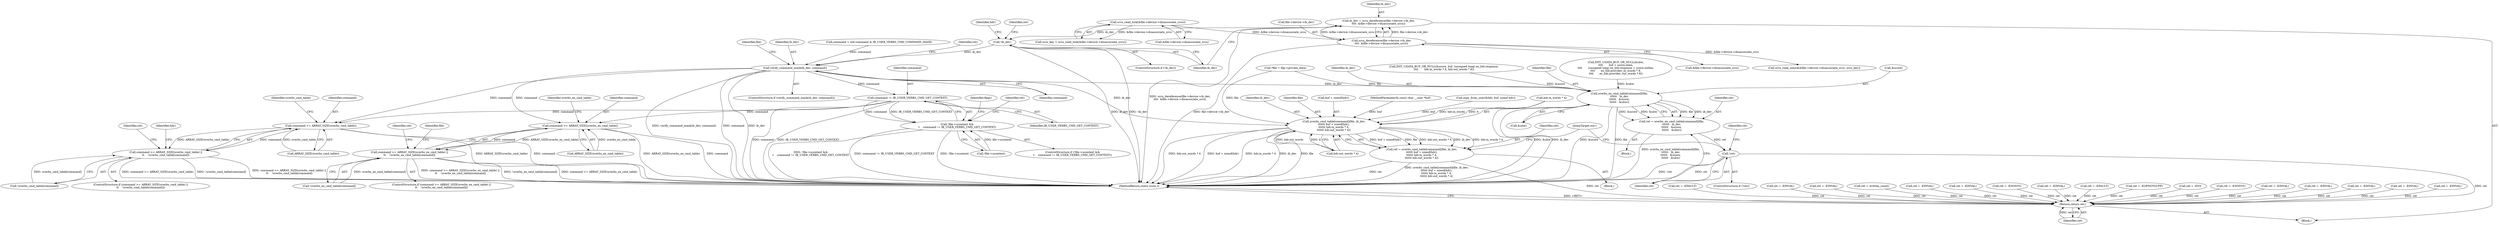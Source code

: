 digraph "0_linux_e6bd18f57aad1a2d1ef40e646d03ed0f2515c9e3_1@pointer" {
"1000153" [label="(Call,ib_dev = srcu_dereference(file->device->ib_dev,\n\t\t\t\t  &file->device->disassociate_srcu))"];
"1000155" [label="(Call,srcu_dereference(file->device->ib_dev,\n\t\t\t\t  &file->device->disassociate_srcu))"];
"1000146" [label="(Call,srcu_read_lock(&file->device->disassociate_srcu))"];
"1000168" [label="(Call,!ib_dev)"];
"1000201" [label="(Call,verify_command_mask(ib_dev, command))"];
"1000216" [label="(Call,command != IB_USER_VERBS_CMD_GET_CONTEXT)"];
"1000211" [label="(Call,!file->ucontext &&\n\t    command != IB_USER_VERBS_CMD_GET_CONTEXT)"];
"1000240" [label="(Call,command >= ARRAY_SIZE(uverbs_cmd_table))"];
"1000239" [label="(Call,command >= ARRAY_SIZE(uverbs_cmd_table) ||\n\t\t    !uverbs_cmd_table[command])"];
"1000302" [label="(Call,command >= ARRAY_SIZE(uverbs_ex_cmd_table))"];
"1000301" [label="(Call,command >= ARRAY_SIZE(uverbs_ex_cmd_table) ||\n\t\t    !uverbs_ex_cmd_table[command])"];
"1000270" [label="(Call,uverbs_cmd_table[command](file, ib_dev,\n\t\t\t\t\t\t buf + sizeof(hdr),\n\t\t\t\t\t\t hdr.in_words * 4,\n\t\t\t\t\t\t hdr.out_words * 4))"];
"1000268" [label="(Call,ret = uverbs_cmd_table[command](file, ib_dev,\n\t\t\t\t\t\t buf + sizeof(hdr),\n\t\t\t\t\t\t hdr.in_words * 4,\n\t\t\t\t\t\t hdr.out_words * 4))"];
"1000538" [label="(Return,return ret;)"];
"1000510" [label="(Call,uverbs_ex_cmd_table[command](file,\n\t\t\t\t\t\t   ib_dev,\n\t\t\t\t\t\t   &ucore,\n\t\t\t\t\t\t   &uhw))"];
"1000508" [label="(Call,ret = uverbs_ex_cmd_table[command](file,\n\t\t\t\t\t\t   ib_dev,\n\t\t\t\t\t\t   &ucore,\n\t\t\t\t\t\t   &uhw))"];
"1000518" [label="(Call,!ret)"];
"1000441" [label="(Call,ret = -EFAULT)"];
"1000530" [label="(Call,srcu_read_unlock(&file->device->disassociate_srcu, srcu_key))"];
"1000457" [label="(Call,ret = -EINVAL)"];
"1000481" [label="(Call,INIT_UDATA_BUF_OR_NULL(&uhw,\n\t\t\t\t       buf + ucore.inlen,\n\t\t\t\t       (unsigned long) ex_hdr.response + ucore.outlen,\n\t\t\t\t       ex_hdr.provider_in_words * 8,\n\t\t\t\t       ex_hdr.provider_out_words * 8))"];
"1000211" [label="(Call,!file->ucontext &&\n\t    command != IB_USER_VERBS_CMD_GET_CONTEXT)"];
"1000246" [label="(Identifier,uverbs_cmd_table)"];
"1000336" [label="(Call,ret = -EINVAL)"];
"1000520" [label="(Call,ret = written_count)"];
"1000202" [label="(Identifier,ib_dev)"];
"1000216" [label="(Call,command != IB_USER_VERBS_CMD_GET_CONTEXT)"];
"1000538" [label="(Return,return ret;)"];
"1000105" [label="(Block,)"];
"1000167" [label="(ControlStructure,if (!ib_dev))"];
"1000201" [label="(Call,verify_command_mask(ib_dev, command))"];
"1000263" [label="(Call,ret = -EINVAL)"];
"1000210" [label="(ControlStructure,if (!file->ucontext &&\n\t    command != IB_USER_VERBS_CMD_GET_CONTEXT))"];
"1000155" [label="(Call,srcu_dereference(file->device->ib_dev,\n\t\t\t\t  &file->device->disassociate_srcu))"];
"1000270" [label="(Call,uverbs_cmd_table[command](file, ib_dev,\n\t\t\t\t\t\t buf + sizeof(hdr),\n\t\t\t\t\t\t hdr.in_words * 4,\n\t\t\t\t\t\t hdr.out_words * 4))"];
"1000302" [label="(Call,command >= ARRAY_SIZE(uverbs_ex_cmd_table))"];
"1000107" [label="(Call,*file = filp->private_data)"];
"1000272" [label="(Identifier,ib_dev)"];
"1000250" [label="(Identifier,ret)"];
"1000179" [label="(Identifier,hdr)"];
"1000154" [label="(Identifier,ib_dev)"];
"1000306" [label="(Call,!uverbs_ex_cmd_table[command])"];
"1000193" [label="(Call,command = hdr.command & IB_USER_VERBS_CMD_COMMAND_MASK)"];
"1000529" [label="(JumpTarget,out:)"];
"1000322" [label="(Call,ret = -EINVAL)"];
"1000269" [label="(Identifier,ret)"];
"1000311" [label="(Call,ret = -ENOSYS)"];
"1000169" [label="(Identifier,ib_dev)"];
"1000212" [label="(Call,!file->ucontext)"];
"1000172" [label="(Identifier,ret)"];
"1000518" [label="(Call,!ret)"];
"1000515" [label="(Call,&uhw)"];
"1000394" [label="(Call,ret = -EINVAL)"];
"1000312" [label="(Identifier,ret)"];
"1000206" [label="(Identifier,ret)"];
"1000226" [label="(Identifier,flags)"];
"1000352" [label="(Call,ret = -EFAULT)"];
"1000301" [label="(Call,command >= ARRAY_SIZE(uverbs_ex_cmd_table) ||\n\t\t    !uverbs_ex_cmd_table[command])"];
"1000205" [label="(Call,ret = -EOPNOTSUPP)"];
"1000513" [label="(Call,&ucore)"];
"1000214" [label="(Identifier,file)"];
"1000217" [label="(Identifier,command)"];
"1000271" [label="(Identifier,file)"];
"1000512" [label="(Identifier,ib_dev)"];
"1000519" [label="(Identifier,ret)"];
"1000282" [label="(Call,hdr.out_words * 4)"];
"1000300" [label="(ControlStructure,if (command >= ARRAY_SIZE(uverbs_ex_cmd_table) ||\n\t\t    !uverbs_ex_cmd_table[command]))"];
"1000244" [label="(Call,!uverbs_cmd_table[command])"];
"1000156" [label="(Call,file->device->ib_dev)"];
"1000273" [label="(Call,buf + sizeof(hdr))"];
"1000171" [label="(Call,ret = -EIO)"];
"1000540" [label="(MethodReturn,static ssize_t)"];
"1000144" [label="(Call,srcu_key = srcu_read_lock(&file->device->disassociate_srcu))"];
"1000240" [label="(Call,command >= ARRAY_SIZE(uverbs_cmd_table))"];
"1000303" [label="(Identifier,command)"];
"1000237" [label="(Block,)"];
"1000525" [label="(Call,ret = -ENOSYS)"];
"1000147" [label="(Call,&file->device->disassociate_srcu)"];
"1000292" [label="(Block,)"];
"1000539" [label="(Identifier,ret)"];
"1000242" [label="(Call,ARRAY_SIZE(uverbs_cmd_table))"];
"1000517" [label="(ControlStructure,if (!ret))"];
"1000384" [label="(Call,ret = -EINVAL)"];
"1000168" [label="(Call,!ib_dev)"];
"1000308" [label="(Identifier,uverbs_ex_cmd_table)"];
"1000319" [label="(Identifier,file)"];
"1000239" [label="(Call,command >= ARRAY_SIZE(uverbs_cmd_table) ||\n\t\t    !uverbs_cmd_table[command])"];
"1000153" [label="(Call,ib_dev = srcu_dereference(file->device->ib_dev,\n\t\t\t\t  &file->device->disassociate_srcu))"];
"1000221" [label="(Identifier,ret)"];
"1000218" [label="(Identifier,IB_USER_VERBS_CMD_GET_CONTEXT)"];
"1000161" [label="(Call,&file->device->disassociate_srcu)"];
"1000200" [label="(ControlStructure,if (verify_command_mask(ib_dev, command)))"];
"1000510" [label="(Call,uverbs_ex_cmd_table[command](file,\n\t\t\t\t\t\t   ib_dev,\n\t\t\t\t\t\t   &ucore,\n\t\t\t\t\t\t   &uhw))"];
"1000509" [label="(Identifier,ret)"];
"1000268" [label="(Call,ret = uverbs_cmd_table[command](file, ib_dev,\n\t\t\t\t\t\t buf + sizeof(hdr),\n\t\t\t\t\t\t hdr.in_words * 4,\n\t\t\t\t\t\t hdr.out_words * 4))"];
"1000462" [label="(Call,INIT_UDATA_BUF_OR_NULL(&ucore, buf, (unsigned long) ex_hdr.response,\n\t\t\t\t       hdr.in_words * 8, hdr.out_words * 8))"];
"1000203" [label="(Identifier,command)"];
"1000258" [label="(Identifier,hdr)"];
"1000511" [label="(Identifier,file)"];
"1000102" [label="(MethodParameterIn,const char __user *buf)"];
"1000241" [label="(Identifier,command)"];
"1000220" [label="(Call,ret = -EINVAL)"];
"1000521" [label="(Identifier,ret)"];
"1000135" [label="(Call,copy_from_user(&hdr, buf, sizeof hdr))"];
"1000304" [label="(Call,ARRAY_SIZE(uverbs_ex_cmd_table))"];
"1000188" [label="(Call,ret = -EINVAL)"];
"1000415" [label="(Call,ret = -EINVAL)"];
"1000238" [label="(ControlStructure,if (command >= ARRAY_SIZE(uverbs_cmd_table) ||\n\t\t    !uverbs_cmd_table[command]))"];
"1000508" [label="(Call,ret = uverbs_ex_cmd_table[command](file,\n\t\t\t\t\t\t   ib_dev,\n\t\t\t\t\t\t   &ucore,\n\t\t\t\t\t\t   &uhw))"];
"1000146" [label="(Call,srcu_read_lock(&file->device->disassociate_srcu))"];
"1000249" [label="(Call,ret = -EINVAL)"];
"1000277" [label="(Call,hdr.in_words * 4)"];
"1000153" -> "1000105"  [label="AST: "];
"1000153" -> "1000155"  [label="CFG: "];
"1000154" -> "1000153"  [label="AST: "];
"1000155" -> "1000153"  [label="AST: "];
"1000169" -> "1000153"  [label="CFG: "];
"1000153" -> "1000540"  [label="DDG: srcu_dereference(file->device->ib_dev,\n\t\t\t\t  &file->device->disassociate_srcu)"];
"1000155" -> "1000153"  [label="DDG: file->device->ib_dev"];
"1000155" -> "1000153"  [label="DDG: &file->device->disassociate_srcu"];
"1000153" -> "1000168"  [label="DDG: ib_dev"];
"1000155" -> "1000161"  [label="CFG: "];
"1000156" -> "1000155"  [label="AST: "];
"1000161" -> "1000155"  [label="AST: "];
"1000155" -> "1000540"  [label="DDG: file->device->ib_dev"];
"1000146" -> "1000155"  [label="DDG: &file->device->disassociate_srcu"];
"1000155" -> "1000530"  [label="DDG: &file->device->disassociate_srcu"];
"1000146" -> "1000144"  [label="AST: "];
"1000146" -> "1000147"  [label="CFG: "];
"1000147" -> "1000146"  [label="AST: "];
"1000144" -> "1000146"  [label="CFG: "];
"1000146" -> "1000144"  [label="DDG: &file->device->disassociate_srcu"];
"1000168" -> "1000167"  [label="AST: "];
"1000168" -> "1000169"  [label="CFG: "];
"1000169" -> "1000168"  [label="AST: "];
"1000172" -> "1000168"  [label="CFG: "];
"1000179" -> "1000168"  [label="CFG: "];
"1000168" -> "1000540"  [label="DDG: !ib_dev"];
"1000168" -> "1000540"  [label="DDG: ib_dev"];
"1000168" -> "1000201"  [label="DDG: ib_dev"];
"1000201" -> "1000200"  [label="AST: "];
"1000201" -> "1000203"  [label="CFG: "];
"1000202" -> "1000201"  [label="AST: "];
"1000203" -> "1000201"  [label="AST: "];
"1000206" -> "1000201"  [label="CFG: "];
"1000214" -> "1000201"  [label="CFG: "];
"1000201" -> "1000540"  [label="DDG: verify_command_mask(ib_dev, command)"];
"1000201" -> "1000540"  [label="DDG: command"];
"1000201" -> "1000540"  [label="DDG: ib_dev"];
"1000193" -> "1000201"  [label="DDG: command"];
"1000201" -> "1000216"  [label="DDG: command"];
"1000201" -> "1000240"  [label="DDG: command"];
"1000201" -> "1000270"  [label="DDG: ib_dev"];
"1000201" -> "1000302"  [label="DDG: command"];
"1000201" -> "1000510"  [label="DDG: ib_dev"];
"1000216" -> "1000211"  [label="AST: "];
"1000216" -> "1000218"  [label="CFG: "];
"1000217" -> "1000216"  [label="AST: "];
"1000218" -> "1000216"  [label="AST: "];
"1000211" -> "1000216"  [label="CFG: "];
"1000216" -> "1000540"  [label="DDG: command"];
"1000216" -> "1000540"  [label="DDG: IB_USER_VERBS_CMD_GET_CONTEXT"];
"1000216" -> "1000211"  [label="DDG: command"];
"1000216" -> "1000211"  [label="DDG: IB_USER_VERBS_CMD_GET_CONTEXT"];
"1000216" -> "1000240"  [label="DDG: command"];
"1000216" -> "1000302"  [label="DDG: command"];
"1000211" -> "1000210"  [label="AST: "];
"1000211" -> "1000212"  [label="CFG: "];
"1000212" -> "1000211"  [label="AST: "];
"1000221" -> "1000211"  [label="CFG: "];
"1000226" -> "1000211"  [label="CFG: "];
"1000211" -> "1000540"  [label="DDG: command != IB_USER_VERBS_CMD_GET_CONTEXT"];
"1000211" -> "1000540"  [label="DDG: !file->ucontext"];
"1000211" -> "1000540"  [label="DDG: !file->ucontext &&\n\t    command != IB_USER_VERBS_CMD_GET_CONTEXT"];
"1000212" -> "1000211"  [label="DDG: file->ucontext"];
"1000240" -> "1000239"  [label="AST: "];
"1000240" -> "1000242"  [label="CFG: "];
"1000241" -> "1000240"  [label="AST: "];
"1000242" -> "1000240"  [label="AST: "];
"1000246" -> "1000240"  [label="CFG: "];
"1000239" -> "1000240"  [label="CFG: "];
"1000240" -> "1000540"  [label="DDG: ARRAY_SIZE(uverbs_cmd_table)"];
"1000240" -> "1000540"  [label="DDG: command"];
"1000240" -> "1000239"  [label="DDG: command"];
"1000240" -> "1000239"  [label="DDG: ARRAY_SIZE(uverbs_cmd_table)"];
"1000242" -> "1000240"  [label="DDG: uverbs_cmd_table"];
"1000239" -> "1000238"  [label="AST: "];
"1000239" -> "1000244"  [label="CFG: "];
"1000244" -> "1000239"  [label="AST: "];
"1000250" -> "1000239"  [label="CFG: "];
"1000258" -> "1000239"  [label="CFG: "];
"1000239" -> "1000540"  [label="DDG: command >= ARRAY_SIZE(uverbs_cmd_table) ||\n\t\t    !uverbs_cmd_table[command]"];
"1000239" -> "1000540"  [label="DDG: command >= ARRAY_SIZE(uverbs_cmd_table)"];
"1000239" -> "1000540"  [label="DDG: !uverbs_cmd_table[command]"];
"1000244" -> "1000239"  [label="DDG: uverbs_cmd_table[command]"];
"1000302" -> "1000301"  [label="AST: "];
"1000302" -> "1000304"  [label="CFG: "];
"1000303" -> "1000302"  [label="AST: "];
"1000304" -> "1000302"  [label="AST: "];
"1000308" -> "1000302"  [label="CFG: "];
"1000301" -> "1000302"  [label="CFG: "];
"1000302" -> "1000540"  [label="DDG: ARRAY_SIZE(uverbs_ex_cmd_table)"];
"1000302" -> "1000540"  [label="DDG: command"];
"1000302" -> "1000301"  [label="DDG: command"];
"1000302" -> "1000301"  [label="DDG: ARRAY_SIZE(uverbs_ex_cmd_table)"];
"1000304" -> "1000302"  [label="DDG: uverbs_ex_cmd_table"];
"1000301" -> "1000300"  [label="AST: "];
"1000301" -> "1000306"  [label="CFG: "];
"1000306" -> "1000301"  [label="AST: "];
"1000312" -> "1000301"  [label="CFG: "];
"1000319" -> "1000301"  [label="CFG: "];
"1000301" -> "1000540"  [label="DDG: command >= ARRAY_SIZE(uverbs_ex_cmd_table) ||\n\t\t    !uverbs_ex_cmd_table[command]"];
"1000301" -> "1000540"  [label="DDG: !uverbs_ex_cmd_table[command]"];
"1000301" -> "1000540"  [label="DDG: command >= ARRAY_SIZE(uverbs_ex_cmd_table)"];
"1000306" -> "1000301"  [label="DDG: uverbs_ex_cmd_table[command]"];
"1000270" -> "1000268"  [label="AST: "];
"1000270" -> "1000282"  [label="CFG: "];
"1000271" -> "1000270"  [label="AST: "];
"1000272" -> "1000270"  [label="AST: "];
"1000273" -> "1000270"  [label="AST: "];
"1000277" -> "1000270"  [label="AST: "];
"1000282" -> "1000270"  [label="AST: "];
"1000268" -> "1000270"  [label="CFG: "];
"1000270" -> "1000540"  [label="DDG: hdr.out_words * 4"];
"1000270" -> "1000540"  [label="DDG: buf + sizeof(hdr)"];
"1000270" -> "1000540"  [label="DDG: hdr.in_words * 4"];
"1000270" -> "1000540"  [label="DDG: ib_dev"];
"1000270" -> "1000540"  [label="DDG: file"];
"1000270" -> "1000268"  [label="DDG: buf + sizeof(hdr)"];
"1000270" -> "1000268"  [label="DDG: file"];
"1000270" -> "1000268"  [label="DDG: hdr.out_words * 4"];
"1000270" -> "1000268"  [label="DDG: ib_dev"];
"1000270" -> "1000268"  [label="DDG: hdr.in_words * 4"];
"1000107" -> "1000270"  [label="DDG: file"];
"1000135" -> "1000270"  [label="DDG: buf"];
"1000102" -> "1000270"  [label="DDG: buf"];
"1000277" -> "1000270"  [label="DDG: hdr.in_words"];
"1000277" -> "1000270"  [label="DDG: 4"];
"1000282" -> "1000270"  [label="DDG: hdr.out_words"];
"1000282" -> "1000270"  [label="DDG: 4"];
"1000268" -> "1000237"  [label="AST: "];
"1000269" -> "1000268"  [label="AST: "];
"1000529" -> "1000268"  [label="CFG: "];
"1000268" -> "1000540"  [label="DDG: ret"];
"1000268" -> "1000540"  [label="DDG: uverbs_cmd_table[command](file, ib_dev,\n\t\t\t\t\t\t buf + sizeof(hdr),\n\t\t\t\t\t\t hdr.in_words * 4,\n\t\t\t\t\t\t hdr.out_words * 4)"];
"1000268" -> "1000538"  [label="DDG: ret"];
"1000538" -> "1000105"  [label="AST: "];
"1000538" -> "1000539"  [label="CFG: "];
"1000539" -> "1000538"  [label="AST: "];
"1000540" -> "1000538"  [label="CFG: "];
"1000538" -> "1000540"  [label="DDG: <RET>"];
"1000539" -> "1000538"  [label="DDG: ret"];
"1000441" -> "1000538"  [label="DDG: ret"];
"1000220" -> "1000538"  [label="DDG: ret"];
"1000188" -> "1000538"  [label="DDG: ret"];
"1000205" -> "1000538"  [label="DDG: ret"];
"1000518" -> "1000538"  [label="DDG: ret"];
"1000263" -> "1000538"  [label="DDG: ret"];
"1000525" -> "1000538"  [label="DDG: ret"];
"1000457" -> "1000538"  [label="DDG: ret"];
"1000322" -> "1000538"  [label="DDG: ret"];
"1000249" -> "1000538"  [label="DDG: ret"];
"1000336" -> "1000538"  [label="DDG: ret"];
"1000384" -> "1000538"  [label="DDG: ret"];
"1000394" -> "1000538"  [label="DDG: ret"];
"1000171" -> "1000538"  [label="DDG: ret"];
"1000311" -> "1000538"  [label="DDG: ret"];
"1000352" -> "1000538"  [label="DDG: ret"];
"1000415" -> "1000538"  [label="DDG: ret"];
"1000520" -> "1000538"  [label="DDG: ret"];
"1000510" -> "1000508"  [label="AST: "];
"1000510" -> "1000515"  [label="CFG: "];
"1000511" -> "1000510"  [label="AST: "];
"1000512" -> "1000510"  [label="AST: "];
"1000513" -> "1000510"  [label="AST: "];
"1000515" -> "1000510"  [label="AST: "];
"1000508" -> "1000510"  [label="CFG: "];
"1000510" -> "1000540"  [label="DDG: &ucore"];
"1000510" -> "1000540"  [label="DDG: file"];
"1000510" -> "1000540"  [label="DDG: &uhw"];
"1000510" -> "1000540"  [label="DDG: ib_dev"];
"1000510" -> "1000508"  [label="DDG: file"];
"1000510" -> "1000508"  [label="DDG: ib_dev"];
"1000510" -> "1000508"  [label="DDG: &ucore"];
"1000510" -> "1000508"  [label="DDG: &uhw"];
"1000107" -> "1000510"  [label="DDG: file"];
"1000462" -> "1000510"  [label="DDG: &ucore"];
"1000481" -> "1000510"  [label="DDG: &uhw"];
"1000508" -> "1000292"  [label="AST: "];
"1000509" -> "1000508"  [label="AST: "];
"1000519" -> "1000508"  [label="CFG: "];
"1000508" -> "1000540"  [label="DDG: uverbs_ex_cmd_table[command](file,\n\t\t\t\t\t\t   ib_dev,\n\t\t\t\t\t\t   &ucore,\n\t\t\t\t\t\t   &uhw)"];
"1000508" -> "1000518"  [label="DDG: ret"];
"1000518" -> "1000517"  [label="AST: "];
"1000518" -> "1000519"  [label="CFG: "];
"1000519" -> "1000518"  [label="AST: "];
"1000521" -> "1000518"  [label="CFG: "];
"1000529" -> "1000518"  [label="CFG: "];
"1000518" -> "1000540"  [label="DDG: ret"];
"1000518" -> "1000540"  [label="DDG: !ret"];
}

